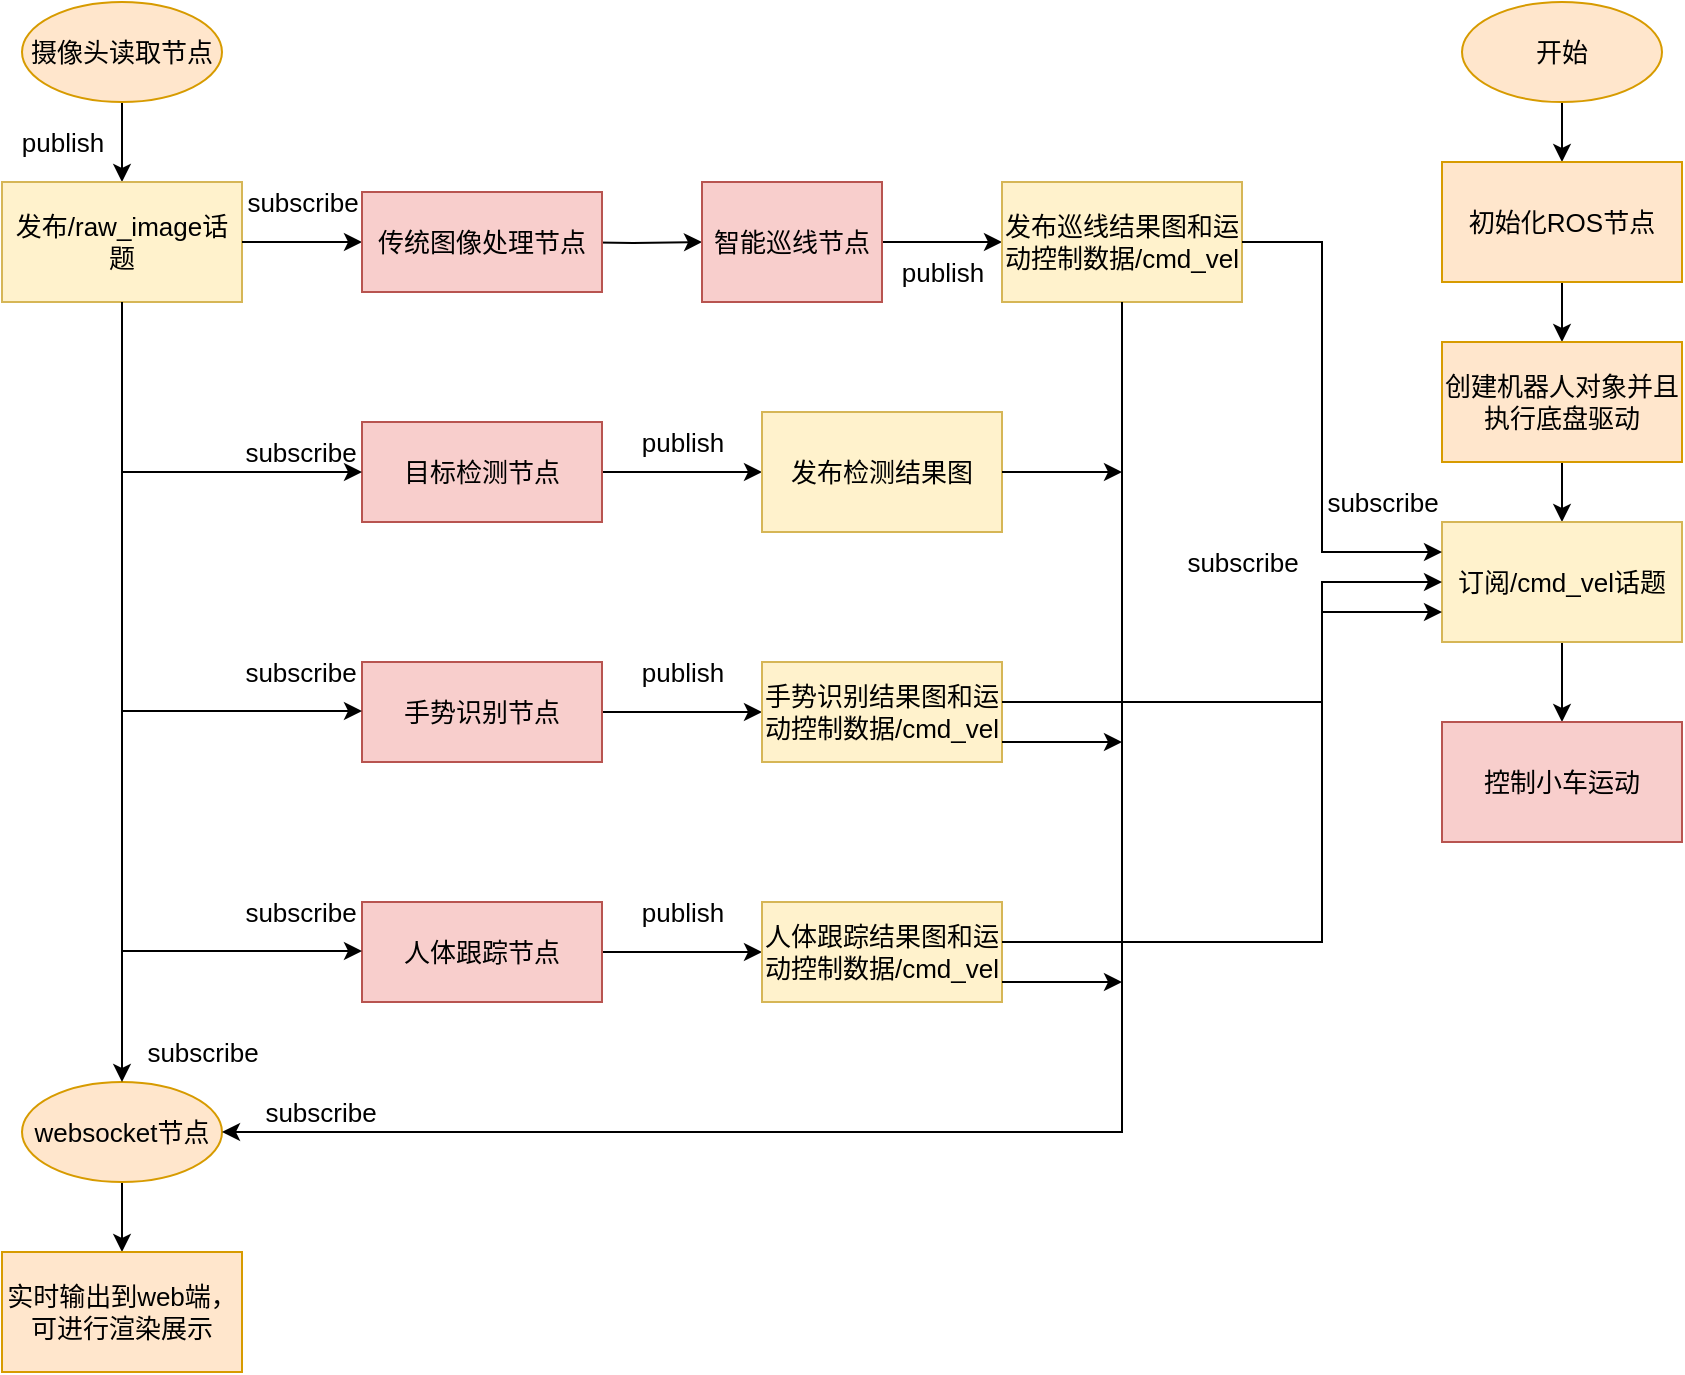 <mxfile version="24.5.2" type="github">
  <diagram name="第 1 页" id="1U3WCSJieo8WnhCWlwAc">
    <mxGraphModel dx="868" dy="485" grid="1" gridSize="10" guides="1" tooltips="1" connect="1" arrows="1" fold="1" page="1" pageScale="1" pageWidth="827" pageHeight="1169" math="0" shadow="0">
      <root>
        <mxCell id="0" />
        <mxCell id="1" parent="0" />
        <mxCell id="J9x1Tlg5ET6Ghnd9DNWD-22" value="" style="edgeStyle=orthogonalEdgeStyle;rounded=0;orthogonalLoop=1;jettySize=auto;html=1;fontSize=13;" parent="1" source="J9x1Tlg5ET6Ghnd9DNWD-23" target="J9x1Tlg5ET6Ghnd9DNWD-25" edge="1">
          <mxGeometry relative="1" as="geometry" />
        </mxCell>
        <mxCell id="J9x1Tlg5ET6Ghnd9DNWD-23" value="摄像头读取节点" style="ellipse;whiteSpace=wrap;html=1;fillColor=#ffe6cc;strokeColor=#d79b00;fontSize=13;" parent="1" vertex="1">
          <mxGeometry x="310" y="190" width="100" height="50" as="geometry" />
        </mxCell>
        <mxCell id="J9x1Tlg5ET6Ghnd9DNWD-25" value="发布/raw_image话题" style="whiteSpace=wrap;html=1;fillColor=#fff2cc;strokeColor=#d6b656;fontSize=13;" parent="1" vertex="1">
          <mxGeometry x="300" y="280" width="120" height="60" as="geometry" />
        </mxCell>
        <mxCell id="J9x1Tlg5ET6Ghnd9DNWD-33" value="" style="edgeStyle=orthogonalEdgeStyle;rounded=0;orthogonalLoop=1;jettySize=auto;html=1;fontSize=13;" parent="1" source="J9x1Tlg5ET6Ghnd9DNWD-29" target="J9x1Tlg5ET6Ghnd9DNWD-32" edge="1">
          <mxGeometry relative="1" as="geometry" />
        </mxCell>
        <mxCell id="J9x1Tlg5ET6Ghnd9DNWD-29" value="websocket节点" style="ellipse;whiteSpace=wrap;html=1;fillColor=#ffe6cc;strokeColor=#d79b00;fontSize=13;" parent="1" vertex="1">
          <mxGeometry x="310" y="730" width="100" height="50" as="geometry" />
        </mxCell>
        <mxCell id="J9x1Tlg5ET6Ghnd9DNWD-30" value="" style="endArrow=classic;html=1;rounded=0;exitX=0.5;exitY=1;exitDx=0;exitDy=0;entryX=0.5;entryY=0;entryDx=0;entryDy=0;fontSize=13;" parent="1" source="J9x1Tlg5ET6Ghnd9DNWD-25" target="J9x1Tlg5ET6Ghnd9DNWD-29" edge="1">
          <mxGeometry width="50" height="50" relative="1" as="geometry">
            <mxPoint x="540" y="430" as="sourcePoint" />
            <mxPoint x="590" y="380" as="targetPoint" />
          </mxGeometry>
        </mxCell>
        <mxCell id="J9x1Tlg5ET6Ghnd9DNWD-31" value="subscribe" style="text;html=1;align=center;verticalAlign=middle;resizable=0;points=[];autosize=1;strokeColor=none;fillColor=none;fontSize=13;" parent="1" vertex="1">
          <mxGeometry x="410" y="275" width="80" height="30" as="geometry" />
        </mxCell>
        <mxCell id="J9x1Tlg5ET6Ghnd9DNWD-32" value="实时输出到web端，可进行渲染展示" style="whiteSpace=wrap;html=1;fillColor=#ffe6cc;strokeColor=#d79b00;fontSize=13;" parent="1" vertex="1">
          <mxGeometry x="300" y="815" width="120" height="60" as="geometry" />
        </mxCell>
        <mxCell id="J9x1Tlg5ET6Ghnd9DNWD-40" value="" style="edgeStyle=orthogonalEdgeStyle;rounded=0;orthogonalLoop=1;jettySize=auto;html=1;fontSize=13;" parent="1" target="J9x1Tlg5ET6Ghnd9DNWD-39" edge="1">
          <mxGeometry relative="1" as="geometry">
            <mxPoint x="580" y="310" as="sourcePoint" />
          </mxGeometry>
        </mxCell>
        <mxCell id="J9x1Tlg5ET6Ghnd9DNWD-35" value="" style="endArrow=classic;html=1;rounded=0;exitX=1;exitY=0.5;exitDx=0;exitDy=0;entryX=0;entryY=0.5;entryDx=0;entryDy=0;fontSize=13;" parent="1" source="J9x1Tlg5ET6Ghnd9DNWD-25" edge="1">
          <mxGeometry width="50" height="50" relative="1" as="geometry">
            <mxPoint x="430" y="320" as="sourcePoint" />
            <mxPoint x="480" y="310" as="targetPoint" />
          </mxGeometry>
        </mxCell>
        <mxCell id="J9x1Tlg5ET6Ghnd9DNWD-36" value="subscribe" style="text;html=1;align=center;verticalAlign=middle;resizable=0;points=[];autosize=1;strokeColor=none;fillColor=none;fontSize=13;" parent="1" vertex="1">
          <mxGeometry x="360" y="700" width="80" height="30" as="geometry" />
        </mxCell>
        <mxCell id="J9x1Tlg5ET6Ghnd9DNWD-37" value="publish" style="text;html=1;align=center;verticalAlign=middle;resizable=0;points=[];autosize=1;strokeColor=none;fillColor=none;fontSize=13;" parent="1" vertex="1">
          <mxGeometry x="300" y="245" width="60" height="30" as="geometry" />
        </mxCell>
        <mxCell id="J9x1Tlg5ET6Ghnd9DNWD-50" value="" style="edgeStyle=orthogonalEdgeStyle;rounded=0;orthogonalLoop=1;jettySize=auto;html=1;fontSize=13;" parent="1" source="J9x1Tlg5ET6Ghnd9DNWD-39" target="J9x1Tlg5ET6Ghnd9DNWD-49" edge="1">
          <mxGeometry relative="1" as="geometry" />
        </mxCell>
        <mxCell id="J9x1Tlg5ET6Ghnd9DNWD-39" value="智能巡线节点" style="whiteSpace=wrap;html=1;fillColor=#f8cecc;strokeColor=#b85450;fontSize=13;" parent="1" vertex="1">
          <mxGeometry x="650" y="280" width="90" height="60" as="geometry" />
        </mxCell>
        <mxCell id="J9x1Tlg5ET6Ghnd9DNWD-41" value="" style="edgeStyle=orthogonalEdgeStyle;rounded=0;orthogonalLoop=1;jettySize=auto;html=1;fontSize=13;" parent="1" source="J9x1Tlg5ET6Ghnd9DNWD-42" target="J9x1Tlg5ET6Ghnd9DNWD-44" edge="1">
          <mxGeometry relative="1" as="geometry" />
        </mxCell>
        <mxCell id="J9x1Tlg5ET6Ghnd9DNWD-42" value="开始" style="ellipse;whiteSpace=wrap;html=1;fillColor=#ffe6cc;strokeColor=#d79b00;fontSize=13;" parent="1" vertex="1">
          <mxGeometry x="1030" y="190" width="100" height="50" as="geometry" />
        </mxCell>
        <mxCell id="J9x1Tlg5ET6Ghnd9DNWD-43" value="" style="edgeStyle=orthogonalEdgeStyle;rounded=0;orthogonalLoop=1;jettySize=auto;html=1;fontSize=13;" parent="1" source="J9x1Tlg5ET6Ghnd9DNWD-44" target="J9x1Tlg5ET6Ghnd9DNWD-46" edge="1">
          <mxGeometry relative="1" as="geometry" />
        </mxCell>
        <mxCell id="J9x1Tlg5ET6Ghnd9DNWD-44" value="初始化ROS节点" style="whiteSpace=wrap;html=1;fillColor=#ffe6cc;strokeColor=#d79b00;fontSize=13;" parent="1" vertex="1">
          <mxGeometry x="1020" y="270" width="120" height="60" as="geometry" />
        </mxCell>
        <mxCell id="J9x1Tlg5ET6Ghnd9DNWD-45" value="" style="edgeStyle=orthogonalEdgeStyle;rounded=0;orthogonalLoop=1;jettySize=auto;html=1;fontSize=13;" parent="1" source="J9x1Tlg5ET6Ghnd9DNWD-46" target="J9x1Tlg5ET6Ghnd9DNWD-47" edge="1">
          <mxGeometry relative="1" as="geometry" />
        </mxCell>
        <mxCell id="J9x1Tlg5ET6Ghnd9DNWD-46" value="创建机器人对象并且执行底盘驱动" style="whiteSpace=wrap;html=1;fillColor=#ffe6cc;strokeColor=#d79b00;fontSize=13;" parent="1" vertex="1">
          <mxGeometry x="1020" y="360" width="120" height="60" as="geometry" />
        </mxCell>
        <mxCell id="J9x1Tlg5ET6Ghnd9DNWD-63" value="" style="edgeStyle=orthogonalEdgeStyle;rounded=0;orthogonalLoop=1;jettySize=auto;html=1;fontSize=13;" parent="1" source="J9x1Tlg5ET6Ghnd9DNWD-47" target="J9x1Tlg5ET6Ghnd9DNWD-62" edge="1">
          <mxGeometry relative="1" as="geometry" />
        </mxCell>
        <mxCell id="J9x1Tlg5ET6Ghnd9DNWD-47" value="订阅/cmd_vel话题" style="whiteSpace=wrap;html=1;fillColor=#fff2cc;strokeColor=#d6b656;fontSize=13;" parent="1" vertex="1">
          <mxGeometry x="1020" y="450" width="120" height="60" as="geometry" />
        </mxCell>
        <mxCell id="J9x1Tlg5ET6Ghnd9DNWD-49" value="发布巡线结果图和运动控制数据/cmd_vel" style="whiteSpace=wrap;html=1;fillColor=#fff2cc;strokeColor=#d6b656;fontSize=13;" parent="1" vertex="1">
          <mxGeometry x="800" y="280" width="120" height="60" as="geometry" />
        </mxCell>
        <mxCell id="J9x1Tlg5ET6Ghnd9DNWD-51" value="" style="endArrow=classic;html=1;rounded=0;exitX=1;exitY=0.5;exitDx=0;exitDy=0;entryX=0;entryY=0.25;entryDx=0;entryDy=0;fontSize=13;" parent="1" source="J9x1Tlg5ET6Ghnd9DNWD-49" target="J9x1Tlg5ET6Ghnd9DNWD-47" edge="1">
          <mxGeometry width="50" height="50" relative="1" as="geometry">
            <mxPoint x="370" y="330" as="sourcePoint" />
            <mxPoint x="370" y="715" as="targetPoint" />
            <Array as="points">
              <mxPoint x="960" y="310" />
              <mxPoint x="960" y="465" />
            </Array>
          </mxGeometry>
        </mxCell>
        <mxCell id="J9x1Tlg5ET6Ghnd9DNWD-52" value="subscribe" style="text;html=1;align=center;verticalAlign=middle;resizable=0;points=[];autosize=1;strokeColor=none;fillColor=none;fontSize=13;" parent="1" vertex="1">
          <mxGeometry x="950" y="425" width="80" height="30" as="geometry" />
        </mxCell>
        <mxCell id="J9x1Tlg5ET6Ghnd9DNWD-61" value="" style="endArrow=classic;html=1;rounded=0;exitX=0.5;exitY=1;exitDx=0;exitDy=0;entryX=1;entryY=0.5;entryDx=0;entryDy=0;fontSize=13;" parent="1" source="J9x1Tlg5ET6Ghnd9DNWD-49" target="J9x1Tlg5ET6Ghnd9DNWD-29" edge="1">
          <mxGeometry width="50" height="50" relative="1" as="geometry">
            <mxPoint x="680" y="700" as="sourcePoint" />
            <mxPoint x="730" y="650" as="targetPoint" />
            <Array as="points">
              <mxPoint x="860" y="755" />
            </Array>
          </mxGeometry>
        </mxCell>
        <mxCell id="J9x1Tlg5ET6Ghnd9DNWD-62" value="控制小车运动" style="whiteSpace=wrap;html=1;fillColor=#f8cecc;strokeColor=#b85450;fontSize=13;" parent="1" vertex="1">
          <mxGeometry x="1020" y="550" width="120" height="60" as="geometry" />
        </mxCell>
        <mxCell id="J9x1Tlg5ET6Ghnd9DNWD-74" value="" style="edgeStyle=orthogonalEdgeStyle;rounded=0;orthogonalLoop=1;jettySize=auto;html=1;fontSize=13;" parent="1" source="J9x1Tlg5ET6Ghnd9DNWD-64" target="J9x1Tlg5ET6Ghnd9DNWD-73" edge="1">
          <mxGeometry relative="1" as="geometry" />
        </mxCell>
        <mxCell id="J9x1Tlg5ET6Ghnd9DNWD-64" value="目标检测节点" style="whiteSpace=wrap;html=1;fillColor=#f8cecc;strokeColor=#b85450;fontSize=13;" parent="1" vertex="1">
          <mxGeometry x="480" y="400" width="120" height="50" as="geometry" />
        </mxCell>
        <mxCell id="J9x1Tlg5ET6Ghnd9DNWD-78" value="" style="edgeStyle=orthogonalEdgeStyle;rounded=0;orthogonalLoop=1;jettySize=auto;html=1;fontSize=13;" parent="1" source="J9x1Tlg5ET6Ghnd9DNWD-66" target="J9x1Tlg5ET6Ghnd9DNWD-77" edge="1">
          <mxGeometry relative="1" as="geometry" />
        </mxCell>
        <mxCell id="J9x1Tlg5ET6Ghnd9DNWD-66" value="手势识别节点" style="whiteSpace=wrap;html=1;fillColor=#f8cecc;strokeColor=#b85450;fontSize=13;" parent="1" vertex="1">
          <mxGeometry x="480" y="520" width="120" height="50" as="geometry" />
        </mxCell>
        <mxCell id="J9x1Tlg5ET6Ghnd9DNWD-71" value="subscribe" style="text;html=1;align=center;verticalAlign=middle;resizable=0;points=[];autosize=1;strokeColor=none;fillColor=none;fontSize=13;" parent="1" vertex="1">
          <mxGeometry x="409" y="510" width="80" height="30" as="geometry" />
        </mxCell>
        <mxCell id="J9x1Tlg5ET6Ghnd9DNWD-72" value="subscribe" style="text;html=1;align=center;verticalAlign=middle;resizable=0;points=[];autosize=1;strokeColor=none;fillColor=none;fontSize=13;" parent="1" vertex="1">
          <mxGeometry x="409" y="400" width="80" height="30" as="geometry" />
        </mxCell>
        <mxCell id="J9x1Tlg5ET6Ghnd9DNWD-73" value="发布检测结果图" style="whiteSpace=wrap;html=1;fillColor=#fff2cc;strokeColor=#d6b656;fontSize=13;" parent="1" vertex="1">
          <mxGeometry x="680" y="395" width="120" height="60" as="geometry" />
        </mxCell>
        <mxCell id="J9x1Tlg5ET6Ghnd9DNWD-75" value="publish" style="text;html=1;align=center;verticalAlign=middle;resizable=0;points=[];autosize=1;strokeColor=none;fillColor=none;fontSize=13;" parent="1" vertex="1">
          <mxGeometry x="740" y="310" width="60" height="30" as="geometry" />
        </mxCell>
        <mxCell id="J9x1Tlg5ET6Ghnd9DNWD-76" value="" style="edgeStyle=orthogonalEdgeStyle;rounded=0;orthogonalLoop=1;jettySize=auto;html=1;exitX=1;exitY=0.5;exitDx=0;exitDy=0;fontSize=13;" parent="1" source="J9x1Tlg5ET6Ghnd9DNWD-73" edge="1">
          <mxGeometry relative="1" as="geometry">
            <mxPoint x="610" y="435" as="sourcePoint" />
            <mxPoint x="860" y="425" as="targetPoint" />
          </mxGeometry>
        </mxCell>
        <mxCell id="J9x1Tlg5ET6Ghnd9DNWD-77" value="手势识别结果图和运动控制数据/cmd_vel" style="whiteSpace=wrap;html=1;fillColor=#fff2cc;strokeColor=#d6b656;fontSize=13;" parent="1" vertex="1">
          <mxGeometry x="680" y="520" width="120" height="50" as="geometry" />
        </mxCell>
        <mxCell id="J9x1Tlg5ET6Ghnd9DNWD-79" value="publish" style="text;html=1;align=center;verticalAlign=middle;resizable=0;points=[];autosize=1;strokeColor=none;fillColor=none;fontSize=13;" parent="1" vertex="1">
          <mxGeometry x="610" y="395" width="60" height="30" as="geometry" />
        </mxCell>
        <mxCell id="J9x1Tlg5ET6Ghnd9DNWD-80" value="publish" style="text;html=1;align=center;verticalAlign=middle;resizable=0;points=[];autosize=1;strokeColor=none;fillColor=none;fontSize=13;" parent="1" vertex="1">
          <mxGeometry x="610" y="510" width="60" height="30" as="geometry" />
        </mxCell>
        <mxCell id="J9x1Tlg5ET6Ghnd9DNWD-83" value="" style="endArrow=classic;html=1;rounded=0;exitX=1;exitY=0.5;exitDx=0;exitDy=0;entryX=0;entryY=0.75;entryDx=0;entryDy=0;fontSize=13;" parent="1" edge="1">
          <mxGeometry width="50" height="50" relative="1" as="geometry">
            <mxPoint x="800" y="540" as="sourcePoint" />
            <mxPoint x="1020.0" y="480" as="targetPoint" />
            <Array as="points">
              <mxPoint x="960" y="540" />
              <mxPoint x="960" y="480" />
            </Array>
          </mxGeometry>
        </mxCell>
        <mxCell id="J9x1Tlg5ET6Ghnd9DNWD-84" value="" style="endArrow=classic;html=1;rounded=0;entryX=0;entryY=0.5;entryDx=0;entryDy=0;fontSize=13;" parent="1" target="J9x1Tlg5ET6Ghnd9DNWD-64" edge="1">
          <mxGeometry width="50" height="50" relative="1" as="geometry">
            <mxPoint x="360" y="425" as="sourcePoint" />
            <mxPoint x="570" y="390" as="targetPoint" />
          </mxGeometry>
        </mxCell>
        <mxCell id="J9x1Tlg5ET6Ghnd9DNWD-85" value="" style="endArrow=classic;html=1;rounded=0;entryX=0;entryY=0.5;entryDx=0;entryDy=0;fontSize=13;" parent="1" edge="1">
          <mxGeometry width="50" height="50" relative="1" as="geometry">
            <mxPoint x="360" y="544.5" as="sourcePoint" />
            <mxPoint x="480" y="544.5" as="targetPoint" />
          </mxGeometry>
        </mxCell>
        <mxCell id="J9x1Tlg5ET6Ghnd9DNWD-86" value="subscribe" style="text;html=1;align=center;verticalAlign=middle;resizable=0;points=[];autosize=1;strokeColor=none;fillColor=none;fontSize=13;" parent="1" vertex="1">
          <mxGeometry x="880" y="455" width="80" height="30" as="geometry" />
        </mxCell>
        <mxCell id="J9x1Tlg5ET6Ghnd9DNWD-87" value="subscribe" style="text;html=1;align=center;verticalAlign=middle;resizable=0;points=[];autosize=1;strokeColor=none;fillColor=none;fontSize=13;" parent="1" vertex="1">
          <mxGeometry x="419" y="730" width="80" height="30" as="geometry" />
        </mxCell>
        <mxCell id="J9x1Tlg5ET6Ghnd9DNWD-88" value="传统图像处理节点" style="rounded=0;whiteSpace=wrap;html=1;fillColor=#f8cecc;strokeColor=#b85450;fontSize=13;" parent="1" vertex="1">
          <mxGeometry x="480" y="285" width="120" height="50" as="geometry" />
        </mxCell>
        <mxCell id="J9x1Tlg5ET6Ghnd9DNWD-90" value="" style="edgeStyle=orthogonalEdgeStyle;rounded=0;orthogonalLoop=1;jettySize=auto;html=1;exitX=1;exitY=0.5;exitDx=0;exitDy=0;fontSize=13;" parent="1" edge="1">
          <mxGeometry relative="1" as="geometry">
            <mxPoint x="800" y="560" as="sourcePoint" />
            <mxPoint x="860" y="560" as="targetPoint" />
          </mxGeometry>
        </mxCell>
        <mxCell id="FrDG3rzb5omxQP5zSB54-7" value="" style="edgeStyle=orthogonalEdgeStyle;rounded=0;orthogonalLoop=1;jettySize=auto;html=1;fontSize=13;" edge="1" parent="1" source="FrDG3rzb5omxQP5zSB54-8" target="FrDG3rzb5omxQP5zSB54-10">
          <mxGeometry relative="1" as="geometry" />
        </mxCell>
        <mxCell id="FrDG3rzb5omxQP5zSB54-8" value="人体跟踪节点" style="whiteSpace=wrap;html=1;fillColor=#f8cecc;strokeColor=#b85450;fontSize=13;" vertex="1" parent="1">
          <mxGeometry x="480" y="640" width="120" height="50" as="geometry" />
        </mxCell>
        <mxCell id="FrDG3rzb5omxQP5zSB54-9" value="subscribe" style="text;html=1;align=center;verticalAlign=middle;resizable=0;points=[];autosize=1;strokeColor=none;fillColor=none;fontSize=13;" vertex="1" parent="1">
          <mxGeometry x="409" y="630" width="80" height="30" as="geometry" />
        </mxCell>
        <mxCell id="FrDG3rzb5omxQP5zSB54-10" value="人体跟踪结果图和运动控制数据/cmd_vel" style="whiteSpace=wrap;html=1;fillColor=#fff2cc;strokeColor=#d6b656;fontSize=13;" vertex="1" parent="1">
          <mxGeometry x="680" y="640" width="120" height="50" as="geometry" />
        </mxCell>
        <mxCell id="FrDG3rzb5omxQP5zSB54-11" value="publish" style="text;html=1;align=center;verticalAlign=middle;resizable=0;points=[];autosize=1;strokeColor=none;fillColor=none;fontSize=13;" vertex="1" parent="1">
          <mxGeometry x="610" y="630" width="60" height="30" as="geometry" />
        </mxCell>
        <mxCell id="FrDG3rzb5omxQP5zSB54-12" value="" style="endArrow=classic;html=1;rounded=0;entryX=0;entryY=0.5;entryDx=0;entryDy=0;fontSize=13;" edge="1" parent="1">
          <mxGeometry width="50" height="50" relative="1" as="geometry">
            <mxPoint x="360" y="664.5" as="sourcePoint" />
            <mxPoint x="480" y="664.5" as="targetPoint" />
          </mxGeometry>
        </mxCell>
        <mxCell id="FrDG3rzb5omxQP5zSB54-13" value="" style="edgeStyle=orthogonalEdgeStyle;rounded=0;orthogonalLoop=1;jettySize=auto;html=1;exitX=1;exitY=0.5;exitDx=0;exitDy=0;fontSize=13;" edge="1" parent="1">
          <mxGeometry relative="1" as="geometry">
            <mxPoint x="800" y="680" as="sourcePoint" />
            <mxPoint x="860" y="680" as="targetPoint" />
          </mxGeometry>
        </mxCell>
        <mxCell id="FrDG3rzb5omxQP5zSB54-14" value="" style="endArrow=classic;html=1;rounded=0;exitX=1;exitY=0.5;exitDx=0;exitDy=0;entryX=0;entryY=0.75;entryDx=0;entryDy=0;fontSize=13;" edge="1" parent="1" target="J9x1Tlg5ET6Ghnd9DNWD-47">
          <mxGeometry width="50" height="50" relative="1" as="geometry">
            <mxPoint x="800" y="660" as="sourcePoint" />
            <mxPoint x="1020.0" y="600" as="targetPoint" />
            <Array as="points">
              <mxPoint x="960" y="660" />
              <mxPoint x="960" y="495" />
            </Array>
          </mxGeometry>
        </mxCell>
      </root>
    </mxGraphModel>
  </diagram>
</mxfile>
